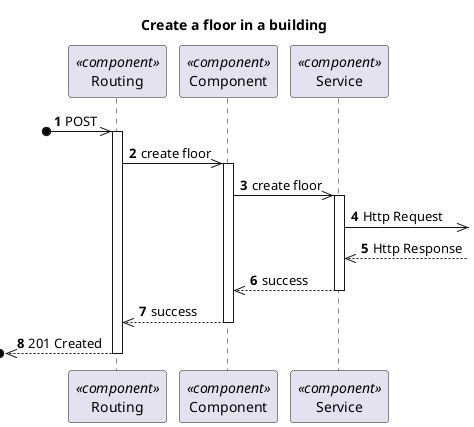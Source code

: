 @startuml Process View - Level 3

autonumber
skinparam packageStyle rect

title Create a floor in a building

participant "Routing" as routing <<component>>
participant "Component" as comp <<component>>
participant "Service" as service <<component>>

?o->> routing : POST
activate routing
routing ->> comp : create floor

activate comp
comp ->> service : create floor

activate service
service ->> : Http Request
service <<-- : Http Response

service -->> comp : success
deactivate service

comp -->> routing : success
deactivate comp

?o<<-- routing : 201 Created
deactivate routing

@enduml